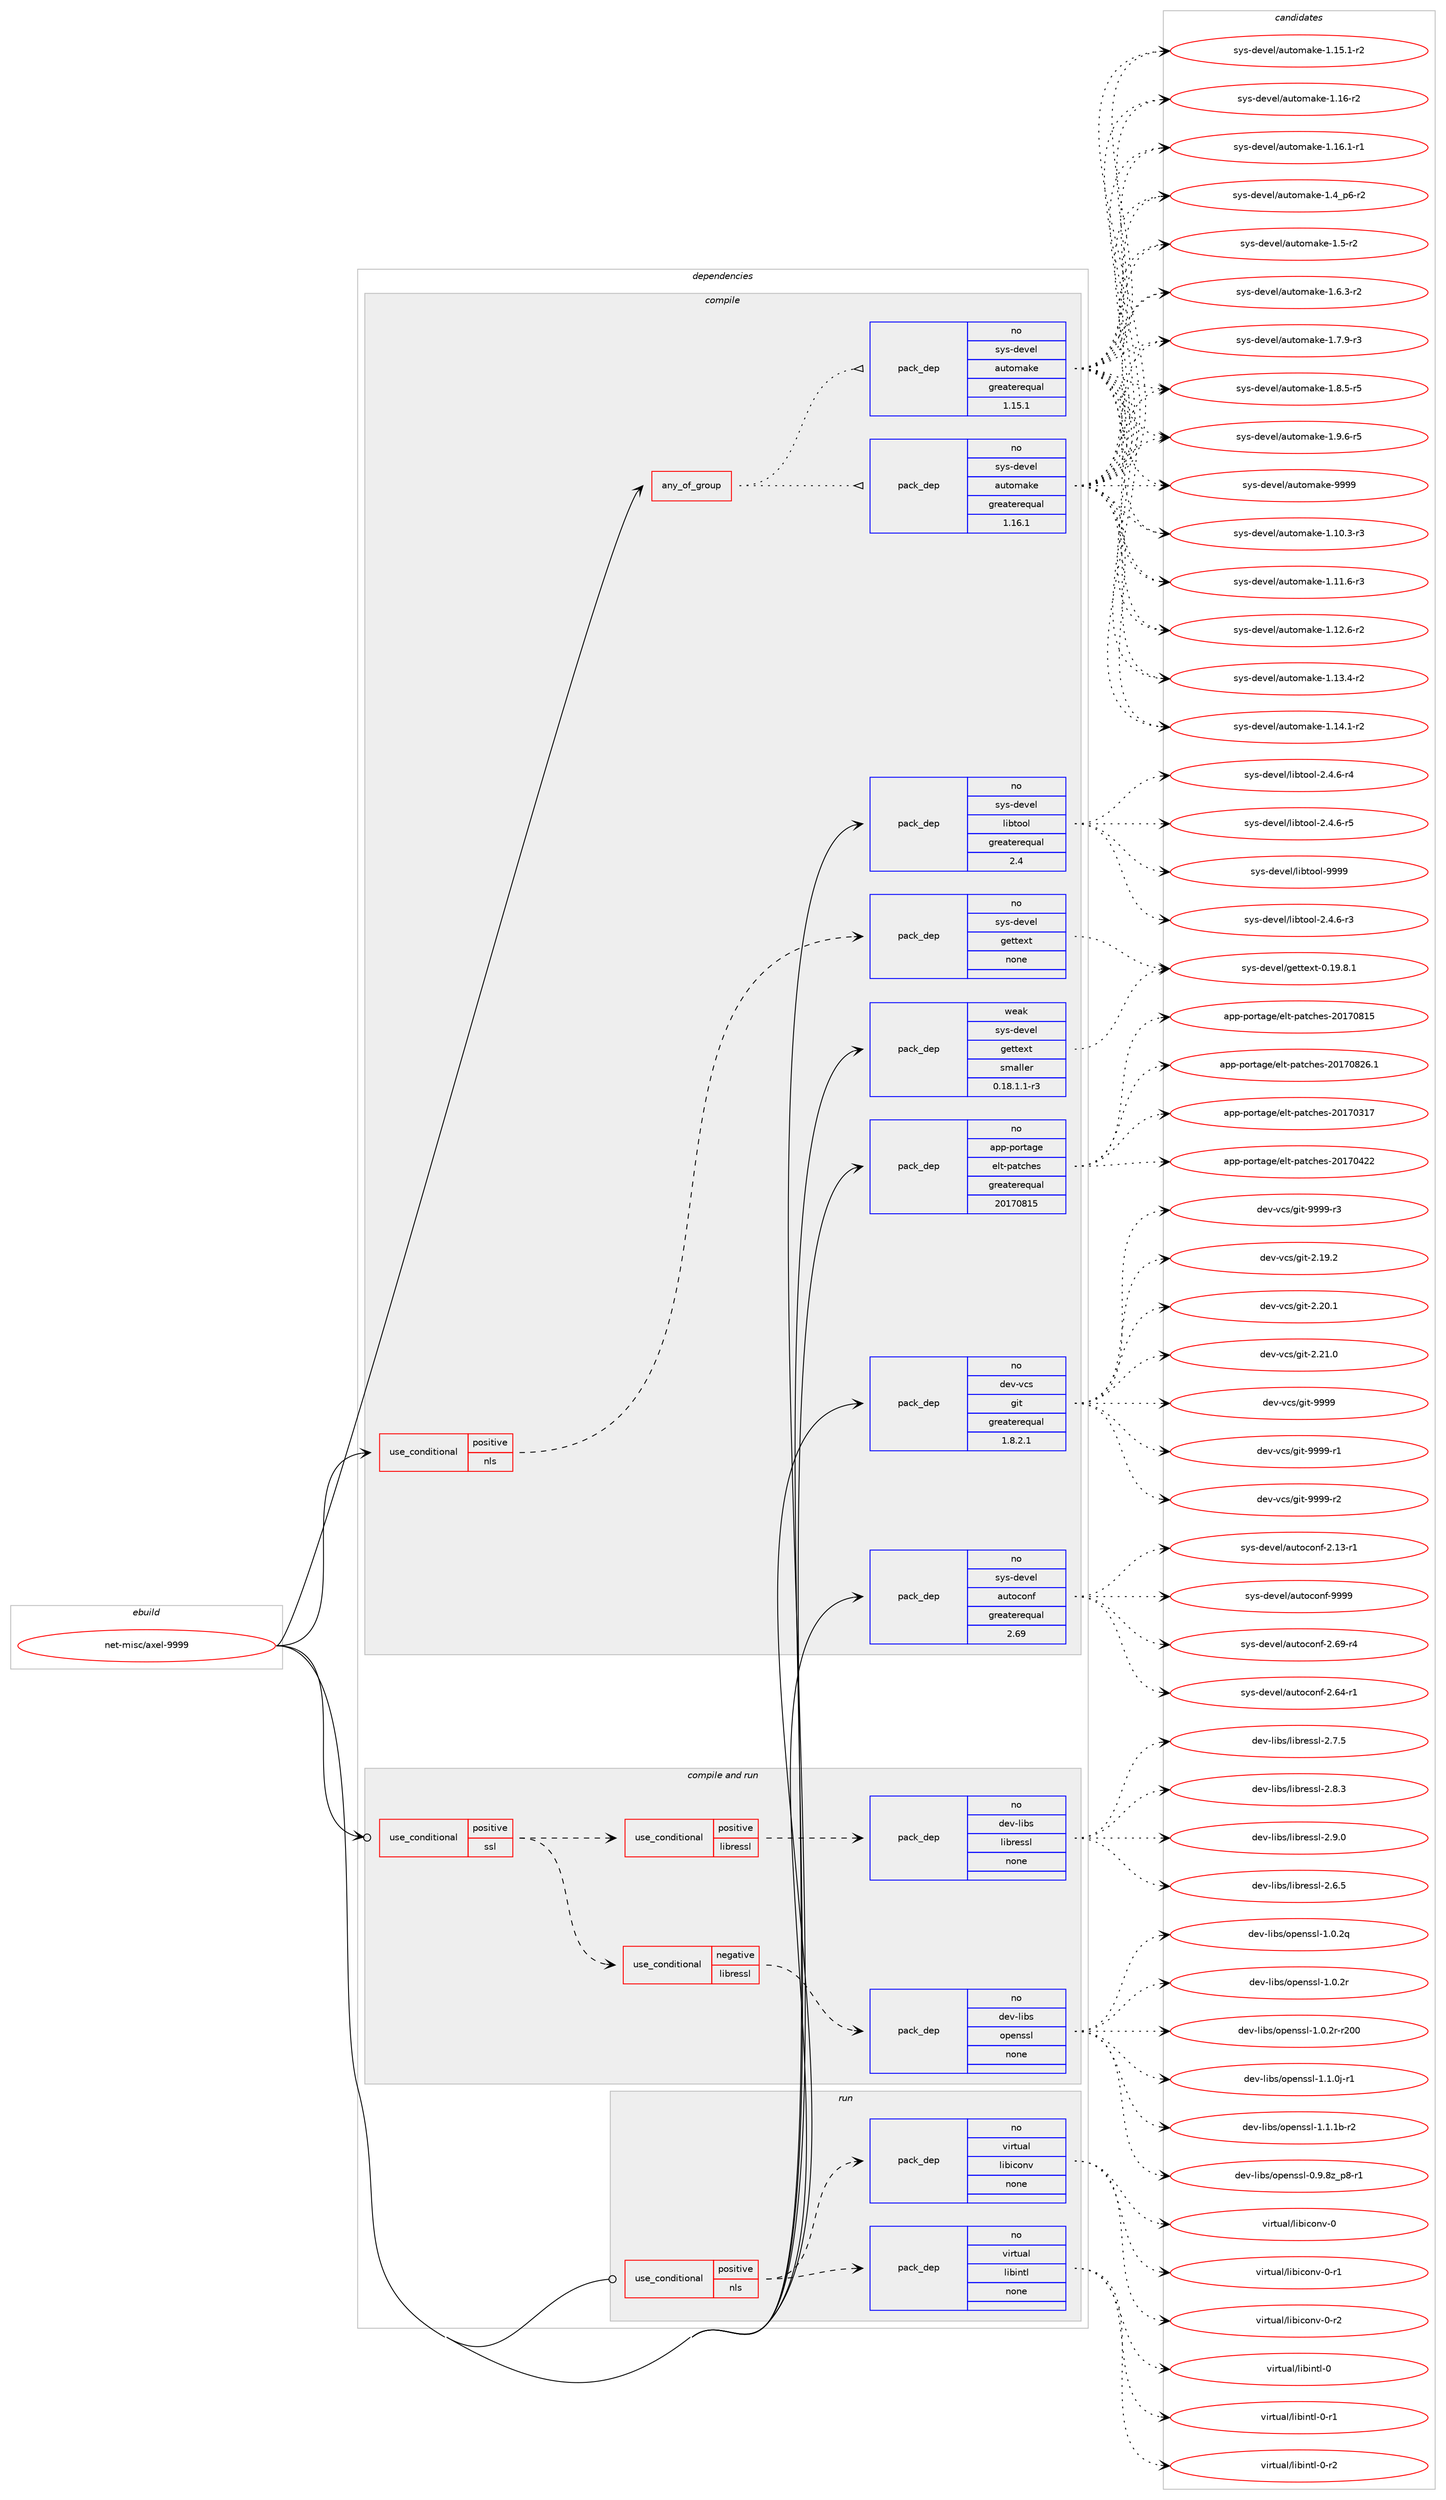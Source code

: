 digraph prolog {

# *************
# Graph options
# *************

newrank=true;
concentrate=true;
compound=true;
graph [rankdir=LR,fontname=Helvetica,fontsize=10,ranksep=1.5];#, ranksep=2.5, nodesep=0.2];
edge  [arrowhead=vee];
node  [fontname=Helvetica,fontsize=10];

# **********
# The ebuild
# **********

subgraph cluster_leftcol {
color=gray;
rank=same;
label=<<i>ebuild</i>>;
id [label="net-misc/axel-9999", color=red, width=4, href="../net-misc/axel-9999.svg"];
}

# ****************
# The dependencies
# ****************

subgraph cluster_midcol {
color=gray;
label=<<i>dependencies</i>>;
subgraph cluster_compile {
fillcolor="#eeeeee";
style=filled;
label=<<i>compile</i>>;
subgraph any26305 {
dependency1665848 [label=<<TABLE BORDER="0" CELLBORDER="1" CELLSPACING="0" CELLPADDING="4"><TR><TD CELLPADDING="10">any_of_group</TD></TR></TABLE>>, shape=none, color=red];subgraph pack1190899 {
dependency1665849 [label=<<TABLE BORDER="0" CELLBORDER="1" CELLSPACING="0" CELLPADDING="4" WIDTH="220"><TR><TD ROWSPAN="6" CELLPADDING="30">pack_dep</TD></TR><TR><TD WIDTH="110">no</TD></TR><TR><TD>sys-devel</TD></TR><TR><TD>automake</TD></TR><TR><TD>greaterequal</TD></TR><TR><TD>1.16.1</TD></TR></TABLE>>, shape=none, color=blue];
}
dependency1665848:e -> dependency1665849:w [weight=20,style="dotted",arrowhead="oinv"];
subgraph pack1190900 {
dependency1665850 [label=<<TABLE BORDER="0" CELLBORDER="1" CELLSPACING="0" CELLPADDING="4" WIDTH="220"><TR><TD ROWSPAN="6" CELLPADDING="30">pack_dep</TD></TR><TR><TD WIDTH="110">no</TD></TR><TR><TD>sys-devel</TD></TR><TR><TD>automake</TD></TR><TR><TD>greaterequal</TD></TR><TR><TD>1.15.1</TD></TR></TABLE>>, shape=none, color=blue];
}
dependency1665848:e -> dependency1665850:w [weight=20,style="dotted",arrowhead="oinv"];
}
id:e -> dependency1665848:w [weight=20,style="solid",arrowhead="vee"];
subgraph cond447856 {
dependency1665851 [label=<<TABLE BORDER="0" CELLBORDER="1" CELLSPACING="0" CELLPADDING="4"><TR><TD ROWSPAN="3" CELLPADDING="10">use_conditional</TD></TR><TR><TD>positive</TD></TR><TR><TD>nls</TD></TR></TABLE>>, shape=none, color=red];
subgraph pack1190901 {
dependency1665852 [label=<<TABLE BORDER="0" CELLBORDER="1" CELLSPACING="0" CELLPADDING="4" WIDTH="220"><TR><TD ROWSPAN="6" CELLPADDING="30">pack_dep</TD></TR><TR><TD WIDTH="110">no</TD></TR><TR><TD>sys-devel</TD></TR><TR><TD>gettext</TD></TR><TR><TD>none</TD></TR><TR><TD></TD></TR></TABLE>>, shape=none, color=blue];
}
dependency1665851:e -> dependency1665852:w [weight=20,style="dashed",arrowhead="vee"];
}
id:e -> dependency1665851:w [weight=20,style="solid",arrowhead="vee"];
subgraph pack1190902 {
dependency1665853 [label=<<TABLE BORDER="0" CELLBORDER="1" CELLSPACING="0" CELLPADDING="4" WIDTH="220"><TR><TD ROWSPAN="6" CELLPADDING="30">pack_dep</TD></TR><TR><TD WIDTH="110">no</TD></TR><TR><TD>app-portage</TD></TR><TR><TD>elt-patches</TD></TR><TR><TD>greaterequal</TD></TR><TR><TD>20170815</TD></TR></TABLE>>, shape=none, color=blue];
}
id:e -> dependency1665853:w [weight=20,style="solid",arrowhead="vee"];
subgraph pack1190903 {
dependency1665854 [label=<<TABLE BORDER="0" CELLBORDER="1" CELLSPACING="0" CELLPADDING="4" WIDTH="220"><TR><TD ROWSPAN="6" CELLPADDING="30">pack_dep</TD></TR><TR><TD WIDTH="110">no</TD></TR><TR><TD>dev-vcs</TD></TR><TR><TD>git</TD></TR><TR><TD>greaterequal</TD></TR><TR><TD>1.8.2.1</TD></TR></TABLE>>, shape=none, color=blue];
}
id:e -> dependency1665854:w [weight=20,style="solid",arrowhead="vee"];
subgraph pack1190904 {
dependency1665855 [label=<<TABLE BORDER="0" CELLBORDER="1" CELLSPACING="0" CELLPADDING="4" WIDTH="220"><TR><TD ROWSPAN="6" CELLPADDING="30">pack_dep</TD></TR><TR><TD WIDTH="110">no</TD></TR><TR><TD>sys-devel</TD></TR><TR><TD>autoconf</TD></TR><TR><TD>greaterequal</TD></TR><TR><TD>2.69</TD></TR></TABLE>>, shape=none, color=blue];
}
id:e -> dependency1665855:w [weight=20,style="solid",arrowhead="vee"];
subgraph pack1190905 {
dependency1665856 [label=<<TABLE BORDER="0" CELLBORDER="1" CELLSPACING="0" CELLPADDING="4" WIDTH="220"><TR><TD ROWSPAN="6" CELLPADDING="30">pack_dep</TD></TR><TR><TD WIDTH="110">no</TD></TR><TR><TD>sys-devel</TD></TR><TR><TD>libtool</TD></TR><TR><TD>greaterequal</TD></TR><TR><TD>2.4</TD></TR></TABLE>>, shape=none, color=blue];
}
id:e -> dependency1665856:w [weight=20,style="solid",arrowhead="vee"];
subgraph pack1190906 {
dependency1665857 [label=<<TABLE BORDER="0" CELLBORDER="1" CELLSPACING="0" CELLPADDING="4" WIDTH="220"><TR><TD ROWSPAN="6" CELLPADDING="30">pack_dep</TD></TR><TR><TD WIDTH="110">weak</TD></TR><TR><TD>sys-devel</TD></TR><TR><TD>gettext</TD></TR><TR><TD>smaller</TD></TR><TR><TD>0.18.1.1-r3</TD></TR></TABLE>>, shape=none, color=blue];
}
id:e -> dependency1665857:w [weight=20,style="solid",arrowhead="vee"];
}
subgraph cluster_compileandrun {
fillcolor="#eeeeee";
style=filled;
label=<<i>compile and run</i>>;
subgraph cond447857 {
dependency1665858 [label=<<TABLE BORDER="0" CELLBORDER="1" CELLSPACING="0" CELLPADDING="4"><TR><TD ROWSPAN="3" CELLPADDING="10">use_conditional</TD></TR><TR><TD>positive</TD></TR><TR><TD>ssl</TD></TR></TABLE>>, shape=none, color=red];
subgraph cond447858 {
dependency1665859 [label=<<TABLE BORDER="0" CELLBORDER="1" CELLSPACING="0" CELLPADDING="4"><TR><TD ROWSPAN="3" CELLPADDING="10">use_conditional</TD></TR><TR><TD>negative</TD></TR><TR><TD>libressl</TD></TR></TABLE>>, shape=none, color=red];
subgraph pack1190907 {
dependency1665860 [label=<<TABLE BORDER="0" CELLBORDER="1" CELLSPACING="0" CELLPADDING="4" WIDTH="220"><TR><TD ROWSPAN="6" CELLPADDING="30">pack_dep</TD></TR><TR><TD WIDTH="110">no</TD></TR><TR><TD>dev-libs</TD></TR><TR><TD>openssl</TD></TR><TR><TD>none</TD></TR><TR><TD></TD></TR></TABLE>>, shape=none, color=blue];
}
dependency1665859:e -> dependency1665860:w [weight=20,style="dashed",arrowhead="vee"];
}
dependency1665858:e -> dependency1665859:w [weight=20,style="dashed",arrowhead="vee"];
subgraph cond447859 {
dependency1665861 [label=<<TABLE BORDER="0" CELLBORDER="1" CELLSPACING="0" CELLPADDING="4"><TR><TD ROWSPAN="3" CELLPADDING="10">use_conditional</TD></TR><TR><TD>positive</TD></TR><TR><TD>libressl</TD></TR></TABLE>>, shape=none, color=red];
subgraph pack1190908 {
dependency1665862 [label=<<TABLE BORDER="0" CELLBORDER="1" CELLSPACING="0" CELLPADDING="4" WIDTH="220"><TR><TD ROWSPAN="6" CELLPADDING="30">pack_dep</TD></TR><TR><TD WIDTH="110">no</TD></TR><TR><TD>dev-libs</TD></TR><TR><TD>libressl</TD></TR><TR><TD>none</TD></TR><TR><TD></TD></TR></TABLE>>, shape=none, color=blue];
}
dependency1665861:e -> dependency1665862:w [weight=20,style="dashed",arrowhead="vee"];
}
dependency1665858:e -> dependency1665861:w [weight=20,style="dashed",arrowhead="vee"];
}
id:e -> dependency1665858:w [weight=20,style="solid",arrowhead="odotvee"];
}
subgraph cluster_run {
fillcolor="#eeeeee";
style=filled;
label=<<i>run</i>>;
subgraph cond447860 {
dependency1665863 [label=<<TABLE BORDER="0" CELLBORDER="1" CELLSPACING="0" CELLPADDING="4"><TR><TD ROWSPAN="3" CELLPADDING="10">use_conditional</TD></TR><TR><TD>positive</TD></TR><TR><TD>nls</TD></TR></TABLE>>, shape=none, color=red];
subgraph pack1190909 {
dependency1665864 [label=<<TABLE BORDER="0" CELLBORDER="1" CELLSPACING="0" CELLPADDING="4" WIDTH="220"><TR><TD ROWSPAN="6" CELLPADDING="30">pack_dep</TD></TR><TR><TD WIDTH="110">no</TD></TR><TR><TD>virtual</TD></TR><TR><TD>libintl</TD></TR><TR><TD>none</TD></TR><TR><TD></TD></TR></TABLE>>, shape=none, color=blue];
}
dependency1665863:e -> dependency1665864:w [weight=20,style="dashed",arrowhead="vee"];
subgraph pack1190910 {
dependency1665865 [label=<<TABLE BORDER="0" CELLBORDER="1" CELLSPACING="0" CELLPADDING="4" WIDTH="220"><TR><TD ROWSPAN="6" CELLPADDING="30">pack_dep</TD></TR><TR><TD WIDTH="110">no</TD></TR><TR><TD>virtual</TD></TR><TR><TD>libiconv</TD></TR><TR><TD>none</TD></TR><TR><TD></TD></TR></TABLE>>, shape=none, color=blue];
}
dependency1665863:e -> dependency1665865:w [weight=20,style="dashed",arrowhead="vee"];
}
id:e -> dependency1665863:w [weight=20,style="solid",arrowhead="odot"];
}
}

# **************
# The candidates
# **************

subgraph cluster_choices {
rank=same;
color=gray;
label=<<i>candidates</i>>;

subgraph choice1190899 {
color=black;
nodesep=1;
choice11512111545100101118101108479711711611110997107101454946494846514511451 [label="sys-devel/automake-1.10.3-r3", color=red, width=4,href="../sys-devel/automake-1.10.3-r3.svg"];
choice11512111545100101118101108479711711611110997107101454946494946544511451 [label="sys-devel/automake-1.11.6-r3", color=red, width=4,href="../sys-devel/automake-1.11.6-r3.svg"];
choice11512111545100101118101108479711711611110997107101454946495046544511450 [label="sys-devel/automake-1.12.6-r2", color=red, width=4,href="../sys-devel/automake-1.12.6-r2.svg"];
choice11512111545100101118101108479711711611110997107101454946495146524511450 [label="sys-devel/automake-1.13.4-r2", color=red, width=4,href="../sys-devel/automake-1.13.4-r2.svg"];
choice11512111545100101118101108479711711611110997107101454946495246494511450 [label="sys-devel/automake-1.14.1-r2", color=red, width=4,href="../sys-devel/automake-1.14.1-r2.svg"];
choice11512111545100101118101108479711711611110997107101454946495346494511450 [label="sys-devel/automake-1.15.1-r2", color=red, width=4,href="../sys-devel/automake-1.15.1-r2.svg"];
choice1151211154510010111810110847971171161111099710710145494649544511450 [label="sys-devel/automake-1.16-r2", color=red, width=4,href="../sys-devel/automake-1.16-r2.svg"];
choice11512111545100101118101108479711711611110997107101454946495446494511449 [label="sys-devel/automake-1.16.1-r1", color=red, width=4,href="../sys-devel/automake-1.16.1-r1.svg"];
choice115121115451001011181011084797117116111109971071014549465295112544511450 [label="sys-devel/automake-1.4_p6-r2", color=red, width=4,href="../sys-devel/automake-1.4_p6-r2.svg"];
choice11512111545100101118101108479711711611110997107101454946534511450 [label="sys-devel/automake-1.5-r2", color=red, width=4,href="../sys-devel/automake-1.5-r2.svg"];
choice115121115451001011181011084797117116111109971071014549465446514511450 [label="sys-devel/automake-1.6.3-r2", color=red, width=4,href="../sys-devel/automake-1.6.3-r2.svg"];
choice115121115451001011181011084797117116111109971071014549465546574511451 [label="sys-devel/automake-1.7.9-r3", color=red, width=4,href="../sys-devel/automake-1.7.9-r3.svg"];
choice115121115451001011181011084797117116111109971071014549465646534511453 [label="sys-devel/automake-1.8.5-r5", color=red, width=4,href="../sys-devel/automake-1.8.5-r5.svg"];
choice115121115451001011181011084797117116111109971071014549465746544511453 [label="sys-devel/automake-1.9.6-r5", color=red, width=4,href="../sys-devel/automake-1.9.6-r5.svg"];
choice115121115451001011181011084797117116111109971071014557575757 [label="sys-devel/automake-9999", color=red, width=4,href="../sys-devel/automake-9999.svg"];
dependency1665849:e -> choice11512111545100101118101108479711711611110997107101454946494846514511451:w [style=dotted,weight="100"];
dependency1665849:e -> choice11512111545100101118101108479711711611110997107101454946494946544511451:w [style=dotted,weight="100"];
dependency1665849:e -> choice11512111545100101118101108479711711611110997107101454946495046544511450:w [style=dotted,weight="100"];
dependency1665849:e -> choice11512111545100101118101108479711711611110997107101454946495146524511450:w [style=dotted,weight="100"];
dependency1665849:e -> choice11512111545100101118101108479711711611110997107101454946495246494511450:w [style=dotted,weight="100"];
dependency1665849:e -> choice11512111545100101118101108479711711611110997107101454946495346494511450:w [style=dotted,weight="100"];
dependency1665849:e -> choice1151211154510010111810110847971171161111099710710145494649544511450:w [style=dotted,weight="100"];
dependency1665849:e -> choice11512111545100101118101108479711711611110997107101454946495446494511449:w [style=dotted,weight="100"];
dependency1665849:e -> choice115121115451001011181011084797117116111109971071014549465295112544511450:w [style=dotted,weight="100"];
dependency1665849:e -> choice11512111545100101118101108479711711611110997107101454946534511450:w [style=dotted,weight="100"];
dependency1665849:e -> choice115121115451001011181011084797117116111109971071014549465446514511450:w [style=dotted,weight="100"];
dependency1665849:e -> choice115121115451001011181011084797117116111109971071014549465546574511451:w [style=dotted,weight="100"];
dependency1665849:e -> choice115121115451001011181011084797117116111109971071014549465646534511453:w [style=dotted,weight="100"];
dependency1665849:e -> choice115121115451001011181011084797117116111109971071014549465746544511453:w [style=dotted,weight="100"];
dependency1665849:e -> choice115121115451001011181011084797117116111109971071014557575757:w [style=dotted,weight="100"];
}
subgraph choice1190900 {
color=black;
nodesep=1;
choice11512111545100101118101108479711711611110997107101454946494846514511451 [label="sys-devel/automake-1.10.3-r3", color=red, width=4,href="../sys-devel/automake-1.10.3-r3.svg"];
choice11512111545100101118101108479711711611110997107101454946494946544511451 [label="sys-devel/automake-1.11.6-r3", color=red, width=4,href="../sys-devel/automake-1.11.6-r3.svg"];
choice11512111545100101118101108479711711611110997107101454946495046544511450 [label="sys-devel/automake-1.12.6-r2", color=red, width=4,href="../sys-devel/automake-1.12.6-r2.svg"];
choice11512111545100101118101108479711711611110997107101454946495146524511450 [label="sys-devel/automake-1.13.4-r2", color=red, width=4,href="../sys-devel/automake-1.13.4-r2.svg"];
choice11512111545100101118101108479711711611110997107101454946495246494511450 [label="sys-devel/automake-1.14.1-r2", color=red, width=4,href="../sys-devel/automake-1.14.1-r2.svg"];
choice11512111545100101118101108479711711611110997107101454946495346494511450 [label="sys-devel/automake-1.15.1-r2", color=red, width=4,href="../sys-devel/automake-1.15.1-r2.svg"];
choice1151211154510010111810110847971171161111099710710145494649544511450 [label="sys-devel/automake-1.16-r2", color=red, width=4,href="../sys-devel/automake-1.16-r2.svg"];
choice11512111545100101118101108479711711611110997107101454946495446494511449 [label="sys-devel/automake-1.16.1-r1", color=red, width=4,href="../sys-devel/automake-1.16.1-r1.svg"];
choice115121115451001011181011084797117116111109971071014549465295112544511450 [label="sys-devel/automake-1.4_p6-r2", color=red, width=4,href="../sys-devel/automake-1.4_p6-r2.svg"];
choice11512111545100101118101108479711711611110997107101454946534511450 [label="sys-devel/automake-1.5-r2", color=red, width=4,href="../sys-devel/automake-1.5-r2.svg"];
choice115121115451001011181011084797117116111109971071014549465446514511450 [label="sys-devel/automake-1.6.3-r2", color=red, width=4,href="../sys-devel/automake-1.6.3-r2.svg"];
choice115121115451001011181011084797117116111109971071014549465546574511451 [label="sys-devel/automake-1.7.9-r3", color=red, width=4,href="../sys-devel/automake-1.7.9-r3.svg"];
choice115121115451001011181011084797117116111109971071014549465646534511453 [label="sys-devel/automake-1.8.5-r5", color=red, width=4,href="../sys-devel/automake-1.8.5-r5.svg"];
choice115121115451001011181011084797117116111109971071014549465746544511453 [label="sys-devel/automake-1.9.6-r5", color=red, width=4,href="../sys-devel/automake-1.9.6-r5.svg"];
choice115121115451001011181011084797117116111109971071014557575757 [label="sys-devel/automake-9999", color=red, width=4,href="../sys-devel/automake-9999.svg"];
dependency1665850:e -> choice11512111545100101118101108479711711611110997107101454946494846514511451:w [style=dotted,weight="100"];
dependency1665850:e -> choice11512111545100101118101108479711711611110997107101454946494946544511451:w [style=dotted,weight="100"];
dependency1665850:e -> choice11512111545100101118101108479711711611110997107101454946495046544511450:w [style=dotted,weight="100"];
dependency1665850:e -> choice11512111545100101118101108479711711611110997107101454946495146524511450:w [style=dotted,weight="100"];
dependency1665850:e -> choice11512111545100101118101108479711711611110997107101454946495246494511450:w [style=dotted,weight="100"];
dependency1665850:e -> choice11512111545100101118101108479711711611110997107101454946495346494511450:w [style=dotted,weight="100"];
dependency1665850:e -> choice1151211154510010111810110847971171161111099710710145494649544511450:w [style=dotted,weight="100"];
dependency1665850:e -> choice11512111545100101118101108479711711611110997107101454946495446494511449:w [style=dotted,weight="100"];
dependency1665850:e -> choice115121115451001011181011084797117116111109971071014549465295112544511450:w [style=dotted,weight="100"];
dependency1665850:e -> choice11512111545100101118101108479711711611110997107101454946534511450:w [style=dotted,weight="100"];
dependency1665850:e -> choice115121115451001011181011084797117116111109971071014549465446514511450:w [style=dotted,weight="100"];
dependency1665850:e -> choice115121115451001011181011084797117116111109971071014549465546574511451:w [style=dotted,weight="100"];
dependency1665850:e -> choice115121115451001011181011084797117116111109971071014549465646534511453:w [style=dotted,weight="100"];
dependency1665850:e -> choice115121115451001011181011084797117116111109971071014549465746544511453:w [style=dotted,weight="100"];
dependency1665850:e -> choice115121115451001011181011084797117116111109971071014557575757:w [style=dotted,weight="100"];
}
subgraph choice1190901 {
color=black;
nodesep=1;
choice1151211154510010111810110847103101116116101120116454846495746564649 [label="sys-devel/gettext-0.19.8.1", color=red, width=4,href="../sys-devel/gettext-0.19.8.1.svg"];
dependency1665852:e -> choice1151211154510010111810110847103101116116101120116454846495746564649:w [style=dotted,weight="100"];
}
subgraph choice1190902 {
color=black;
nodesep=1;
choice97112112451121111141169710310147101108116451129711699104101115455048495548514955 [label="app-portage/elt-patches-20170317", color=red, width=4,href="../app-portage/elt-patches-20170317.svg"];
choice97112112451121111141169710310147101108116451129711699104101115455048495548525050 [label="app-portage/elt-patches-20170422", color=red, width=4,href="../app-portage/elt-patches-20170422.svg"];
choice97112112451121111141169710310147101108116451129711699104101115455048495548564953 [label="app-portage/elt-patches-20170815", color=red, width=4,href="../app-portage/elt-patches-20170815.svg"];
choice971121124511211111411697103101471011081164511297116991041011154550484955485650544649 [label="app-portage/elt-patches-20170826.1", color=red, width=4,href="../app-portage/elt-patches-20170826.1.svg"];
dependency1665853:e -> choice97112112451121111141169710310147101108116451129711699104101115455048495548514955:w [style=dotted,weight="100"];
dependency1665853:e -> choice97112112451121111141169710310147101108116451129711699104101115455048495548525050:w [style=dotted,weight="100"];
dependency1665853:e -> choice97112112451121111141169710310147101108116451129711699104101115455048495548564953:w [style=dotted,weight="100"];
dependency1665853:e -> choice971121124511211111411697103101471011081164511297116991041011154550484955485650544649:w [style=dotted,weight="100"];
}
subgraph choice1190903 {
color=black;
nodesep=1;
choice10010111845118991154710310511645504649574650 [label="dev-vcs/git-2.19.2", color=red, width=4,href="../dev-vcs/git-2.19.2.svg"];
choice10010111845118991154710310511645504650484649 [label="dev-vcs/git-2.20.1", color=red, width=4,href="../dev-vcs/git-2.20.1.svg"];
choice10010111845118991154710310511645504650494648 [label="dev-vcs/git-2.21.0", color=red, width=4,href="../dev-vcs/git-2.21.0.svg"];
choice1001011184511899115471031051164557575757 [label="dev-vcs/git-9999", color=red, width=4,href="../dev-vcs/git-9999.svg"];
choice10010111845118991154710310511645575757574511449 [label="dev-vcs/git-9999-r1", color=red, width=4,href="../dev-vcs/git-9999-r1.svg"];
choice10010111845118991154710310511645575757574511450 [label="dev-vcs/git-9999-r2", color=red, width=4,href="../dev-vcs/git-9999-r2.svg"];
choice10010111845118991154710310511645575757574511451 [label="dev-vcs/git-9999-r3", color=red, width=4,href="../dev-vcs/git-9999-r3.svg"];
dependency1665854:e -> choice10010111845118991154710310511645504649574650:w [style=dotted,weight="100"];
dependency1665854:e -> choice10010111845118991154710310511645504650484649:w [style=dotted,weight="100"];
dependency1665854:e -> choice10010111845118991154710310511645504650494648:w [style=dotted,weight="100"];
dependency1665854:e -> choice1001011184511899115471031051164557575757:w [style=dotted,weight="100"];
dependency1665854:e -> choice10010111845118991154710310511645575757574511449:w [style=dotted,weight="100"];
dependency1665854:e -> choice10010111845118991154710310511645575757574511450:w [style=dotted,weight="100"];
dependency1665854:e -> choice10010111845118991154710310511645575757574511451:w [style=dotted,weight="100"];
}
subgraph choice1190904 {
color=black;
nodesep=1;
choice1151211154510010111810110847971171161119911111010245504649514511449 [label="sys-devel/autoconf-2.13-r1", color=red, width=4,href="../sys-devel/autoconf-2.13-r1.svg"];
choice1151211154510010111810110847971171161119911111010245504654524511449 [label="sys-devel/autoconf-2.64-r1", color=red, width=4,href="../sys-devel/autoconf-2.64-r1.svg"];
choice1151211154510010111810110847971171161119911111010245504654574511452 [label="sys-devel/autoconf-2.69-r4", color=red, width=4,href="../sys-devel/autoconf-2.69-r4.svg"];
choice115121115451001011181011084797117116111991111101024557575757 [label="sys-devel/autoconf-9999", color=red, width=4,href="../sys-devel/autoconf-9999.svg"];
dependency1665855:e -> choice1151211154510010111810110847971171161119911111010245504649514511449:w [style=dotted,weight="100"];
dependency1665855:e -> choice1151211154510010111810110847971171161119911111010245504654524511449:w [style=dotted,weight="100"];
dependency1665855:e -> choice1151211154510010111810110847971171161119911111010245504654574511452:w [style=dotted,weight="100"];
dependency1665855:e -> choice115121115451001011181011084797117116111991111101024557575757:w [style=dotted,weight="100"];
}
subgraph choice1190905 {
color=black;
nodesep=1;
choice1151211154510010111810110847108105981161111111084550465246544511451 [label="sys-devel/libtool-2.4.6-r3", color=red, width=4,href="../sys-devel/libtool-2.4.6-r3.svg"];
choice1151211154510010111810110847108105981161111111084550465246544511452 [label="sys-devel/libtool-2.4.6-r4", color=red, width=4,href="../sys-devel/libtool-2.4.6-r4.svg"];
choice1151211154510010111810110847108105981161111111084550465246544511453 [label="sys-devel/libtool-2.4.6-r5", color=red, width=4,href="../sys-devel/libtool-2.4.6-r5.svg"];
choice1151211154510010111810110847108105981161111111084557575757 [label="sys-devel/libtool-9999", color=red, width=4,href="../sys-devel/libtool-9999.svg"];
dependency1665856:e -> choice1151211154510010111810110847108105981161111111084550465246544511451:w [style=dotted,weight="100"];
dependency1665856:e -> choice1151211154510010111810110847108105981161111111084550465246544511452:w [style=dotted,weight="100"];
dependency1665856:e -> choice1151211154510010111810110847108105981161111111084550465246544511453:w [style=dotted,weight="100"];
dependency1665856:e -> choice1151211154510010111810110847108105981161111111084557575757:w [style=dotted,weight="100"];
}
subgraph choice1190906 {
color=black;
nodesep=1;
choice1151211154510010111810110847103101116116101120116454846495746564649 [label="sys-devel/gettext-0.19.8.1", color=red, width=4,href="../sys-devel/gettext-0.19.8.1.svg"];
dependency1665857:e -> choice1151211154510010111810110847103101116116101120116454846495746564649:w [style=dotted,weight="100"];
}
subgraph choice1190907 {
color=black;
nodesep=1;
choice10010111845108105981154711111210111011511510845484657465612295112564511449 [label="dev-libs/openssl-0.9.8z_p8-r1", color=red, width=4,href="../dev-libs/openssl-0.9.8z_p8-r1.svg"];
choice100101118451081059811547111112101110115115108454946484650113 [label="dev-libs/openssl-1.0.2q", color=red, width=4,href="../dev-libs/openssl-1.0.2q.svg"];
choice100101118451081059811547111112101110115115108454946484650114 [label="dev-libs/openssl-1.0.2r", color=red, width=4,href="../dev-libs/openssl-1.0.2r.svg"];
choice10010111845108105981154711111210111011511510845494648465011445114504848 [label="dev-libs/openssl-1.0.2r-r200", color=red, width=4,href="../dev-libs/openssl-1.0.2r-r200.svg"];
choice1001011184510810598115471111121011101151151084549464946481064511449 [label="dev-libs/openssl-1.1.0j-r1", color=red, width=4,href="../dev-libs/openssl-1.1.0j-r1.svg"];
choice100101118451081059811547111112101110115115108454946494649984511450 [label="dev-libs/openssl-1.1.1b-r2", color=red, width=4,href="../dev-libs/openssl-1.1.1b-r2.svg"];
dependency1665860:e -> choice10010111845108105981154711111210111011511510845484657465612295112564511449:w [style=dotted,weight="100"];
dependency1665860:e -> choice100101118451081059811547111112101110115115108454946484650113:w [style=dotted,weight="100"];
dependency1665860:e -> choice100101118451081059811547111112101110115115108454946484650114:w [style=dotted,weight="100"];
dependency1665860:e -> choice10010111845108105981154711111210111011511510845494648465011445114504848:w [style=dotted,weight="100"];
dependency1665860:e -> choice1001011184510810598115471111121011101151151084549464946481064511449:w [style=dotted,weight="100"];
dependency1665860:e -> choice100101118451081059811547111112101110115115108454946494649984511450:w [style=dotted,weight="100"];
}
subgraph choice1190908 {
color=black;
nodesep=1;
choice10010111845108105981154710810598114101115115108455046544653 [label="dev-libs/libressl-2.6.5", color=red, width=4,href="../dev-libs/libressl-2.6.5.svg"];
choice10010111845108105981154710810598114101115115108455046554653 [label="dev-libs/libressl-2.7.5", color=red, width=4,href="../dev-libs/libressl-2.7.5.svg"];
choice10010111845108105981154710810598114101115115108455046564651 [label="dev-libs/libressl-2.8.3", color=red, width=4,href="../dev-libs/libressl-2.8.3.svg"];
choice10010111845108105981154710810598114101115115108455046574648 [label="dev-libs/libressl-2.9.0", color=red, width=4,href="../dev-libs/libressl-2.9.0.svg"];
dependency1665862:e -> choice10010111845108105981154710810598114101115115108455046544653:w [style=dotted,weight="100"];
dependency1665862:e -> choice10010111845108105981154710810598114101115115108455046554653:w [style=dotted,weight="100"];
dependency1665862:e -> choice10010111845108105981154710810598114101115115108455046564651:w [style=dotted,weight="100"];
dependency1665862:e -> choice10010111845108105981154710810598114101115115108455046574648:w [style=dotted,weight="100"];
}
subgraph choice1190909 {
color=black;
nodesep=1;
choice1181051141161179710847108105981051101161084548 [label="virtual/libintl-0", color=red, width=4,href="../virtual/libintl-0.svg"];
choice11810511411611797108471081059810511011610845484511449 [label="virtual/libintl-0-r1", color=red, width=4,href="../virtual/libintl-0-r1.svg"];
choice11810511411611797108471081059810511011610845484511450 [label="virtual/libintl-0-r2", color=red, width=4,href="../virtual/libintl-0-r2.svg"];
dependency1665864:e -> choice1181051141161179710847108105981051101161084548:w [style=dotted,weight="100"];
dependency1665864:e -> choice11810511411611797108471081059810511011610845484511449:w [style=dotted,weight="100"];
dependency1665864:e -> choice11810511411611797108471081059810511011610845484511450:w [style=dotted,weight="100"];
}
subgraph choice1190910 {
color=black;
nodesep=1;
choice118105114116117971084710810598105991111101184548 [label="virtual/libiconv-0", color=red, width=4,href="../virtual/libiconv-0.svg"];
choice1181051141161179710847108105981059911111011845484511449 [label="virtual/libiconv-0-r1", color=red, width=4,href="../virtual/libiconv-0-r1.svg"];
choice1181051141161179710847108105981059911111011845484511450 [label="virtual/libiconv-0-r2", color=red, width=4,href="../virtual/libiconv-0-r2.svg"];
dependency1665865:e -> choice118105114116117971084710810598105991111101184548:w [style=dotted,weight="100"];
dependency1665865:e -> choice1181051141161179710847108105981059911111011845484511449:w [style=dotted,weight="100"];
dependency1665865:e -> choice1181051141161179710847108105981059911111011845484511450:w [style=dotted,weight="100"];
}
}

}
